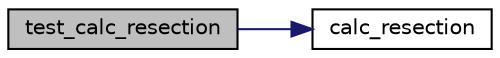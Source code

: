 digraph G
{
  edge [fontname="Helvetica",fontsize="10",labelfontname="Helvetica",labelfontsize="10"];
  node [fontname="Helvetica",fontsize="10",shape=record];
  rankdir="LR";
  Node1 [label="test_calc_resection",height=0.2,width=0.4,color="black", fillcolor="grey75", style="filled" fontcolor="black"];
  Node1 -> Node2 [color="midnightblue",fontsize="10",style="solid",fontname="Helvetica"];
  Node2 [label="calc_resection",height=0.2,width=0.4,color="black", fillcolor="white", style="filled",URL="$math__utils_8c.html#a8b0e0e0cb5958042f543a326a68a0a40",tooltip="Berechnet den Standort via Rueckwaertseinschnitt nach Cassini, wenn drei angepeilte Positionen bekann..."];
}
